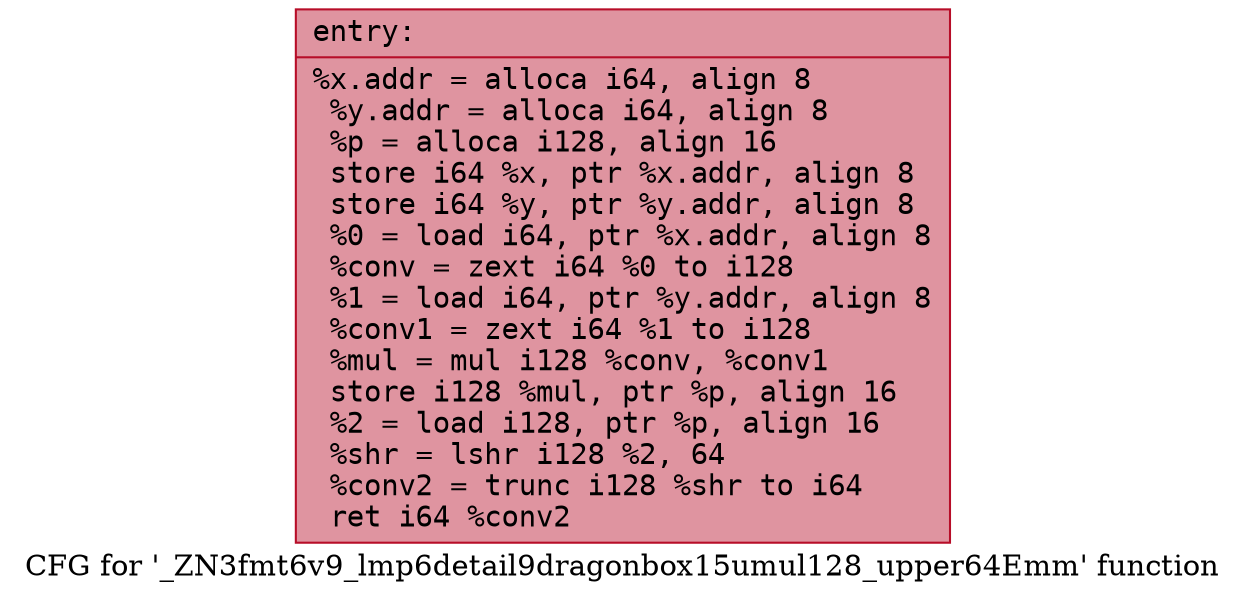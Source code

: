 digraph "CFG for '_ZN3fmt6v9_lmp6detail9dragonbox15umul128_upper64Emm' function" {
	label="CFG for '_ZN3fmt6v9_lmp6detail9dragonbox15umul128_upper64Emm' function";

	Node0x55fec3072700 [shape=record,color="#b70d28ff", style=filled, fillcolor="#b70d2870" fontname="Courier",label="{entry:\l|  %x.addr = alloca i64, align 8\l  %y.addr = alloca i64, align 8\l  %p = alloca i128, align 16\l  store i64 %x, ptr %x.addr, align 8\l  store i64 %y, ptr %y.addr, align 8\l  %0 = load i64, ptr %x.addr, align 8\l  %conv = zext i64 %0 to i128\l  %1 = load i64, ptr %y.addr, align 8\l  %conv1 = zext i64 %1 to i128\l  %mul = mul i128 %conv, %conv1\l  store i128 %mul, ptr %p, align 16\l  %2 = load i128, ptr %p, align 16\l  %shr = lshr i128 %2, 64\l  %conv2 = trunc i128 %shr to i64\l  ret i64 %conv2\l}"];
}
